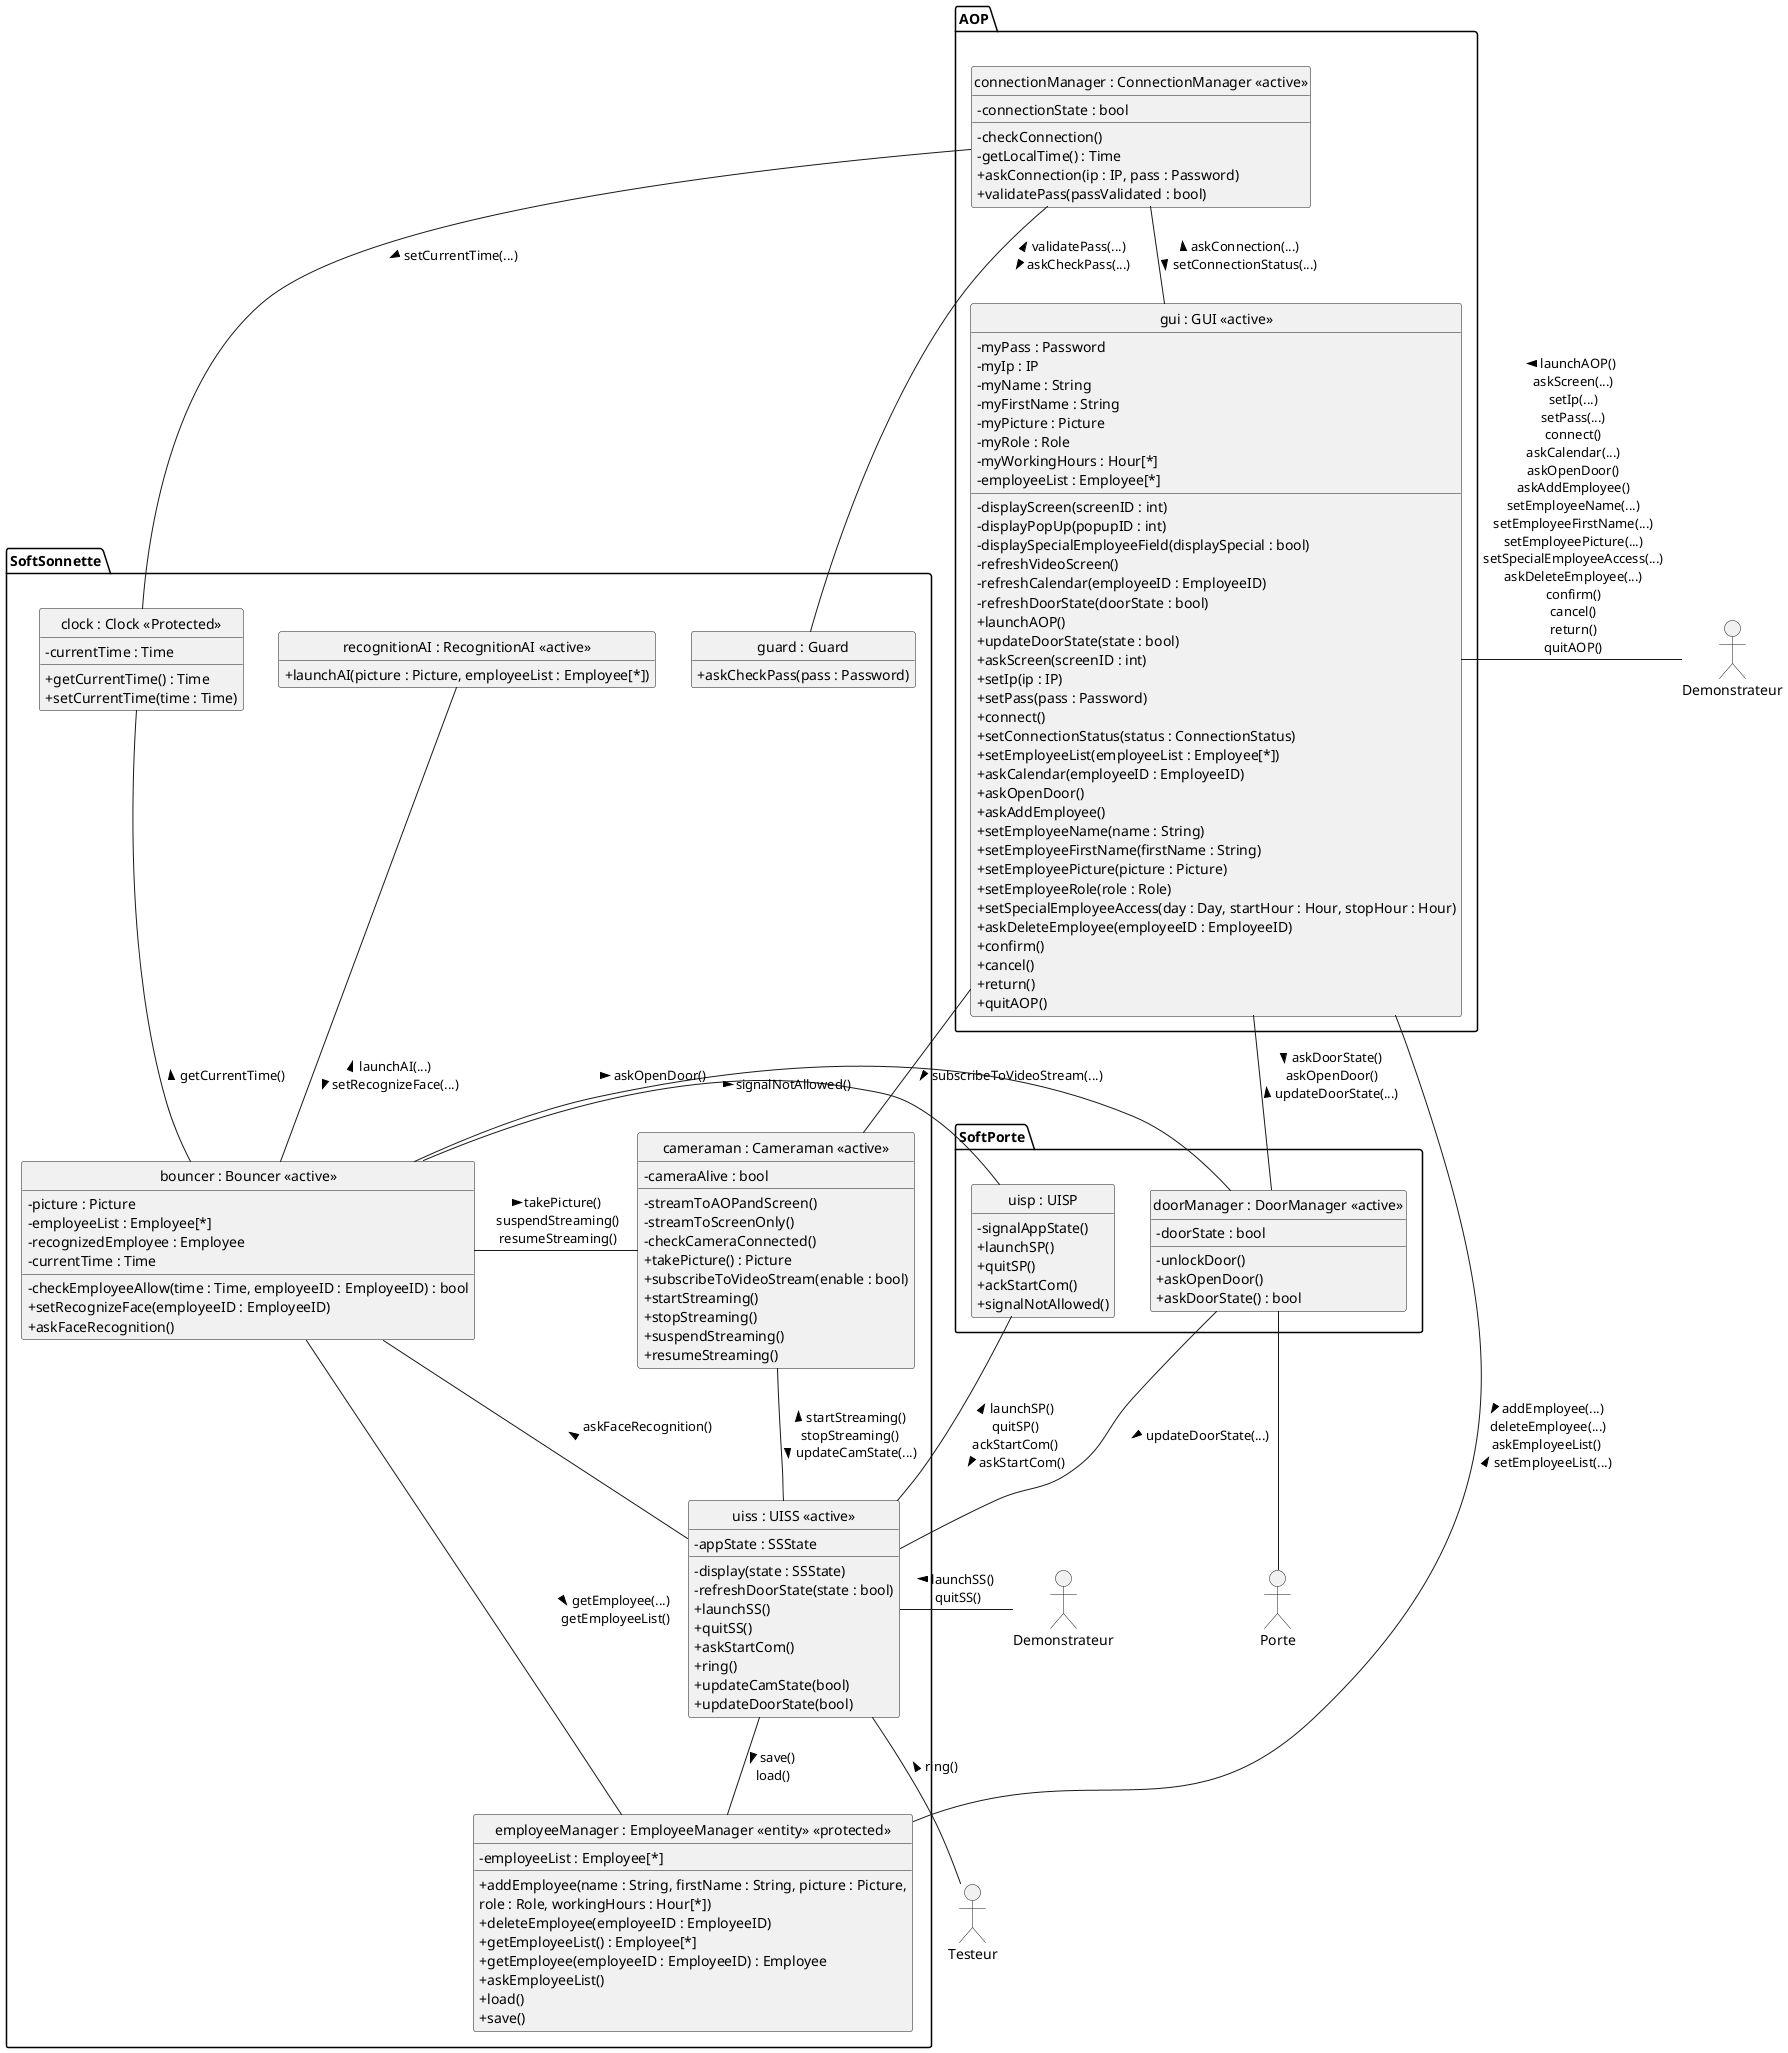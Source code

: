 @startuml
'left to right direction
skinparam classAttributeIconSize 0
skinparam shadowing false
hide circle
hide empty members
'hide fields

allowmixing
actor "Demonstrateur" as Demonstrateur 
actor "Demonstrateur" as Demonstrateur2
actor "Porte" as Porte 
actor "Testeur" as Testeur

package AOP{
    class "gui : GUI <<active>>" as GUI  {
        -myPass : Password
        -myIp : IP
        -myName : String
        -myFirstName : String
        -myPicture : Picture
        -myRole : Role
        -myWorkingHours : Hour[*]
        -employeeList : Employee[*]
        -displayScreen(screenID : int)
        -displayPopUp(popupID : int)
        -displaySpecialEmployeeField(displaySpecial : bool)
        -refreshVideoScreen()
        -refreshCalendar(employeeID : EmployeeID)
        -refreshDoorState(doorState : bool)
		+launchAOP()
        +updateDoorState(state : bool)
		+askScreen(screenID : int)
		+setIp(ip : IP)
		+setPass(pass : Password)
		+connect()
		+setConnectionStatus(status : ConnectionStatus)
        +setEmployeeList(employeeList : Employee[*])
		+askCalendar(employeeID : EmployeeID)
		+askOpenDoor()
		+askAddEmployee()
		+setEmployeeName(name : String)
		+setEmployeeFirstName(firstName : String)
		+setEmployeePicture(picture : Picture)
		+setEmployeeRole(role : Role)
		+setSpecialEmployeeAccess(day : Day, startHour : Hour, stopHour : Hour)
		+askDeleteEmployee(employeeID : EmployeeID)
		+confirm()
		+cancel()
		+return()
		+quitAOP()
    }

    class "connectionManager : ConnectionManager <<active>>" as ConnectionManager  {
        -connectionState : bool
        -checkConnection()
        -getLocalTime() : Time
        +askConnection(ip : IP, pass : Password)
        +validatePass(passValidated : bool)
    }
}

package SoftSonnette{
    class "uiss : UISS <<active>>" as UISS  {
        -appState : SSState
        -display(state : SSState)
        -refreshDoorState(state : bool)
		+launchSS()
		+quitSS()
        +askStartCom()
		+ring()
        +updateCamState(bool)
		+updateDoorState(bool)
    }
    class "cameraman : Cameraman <<active>>" as Cameraman  {
        -cameraAlive : bool
        -streamToAOPandScreen()
        -streamToScreenOnly()
        -checkCameraConnected()
        +takePicture() : Picture
		+subscribeToVideoStream(enable : bool)
        +startStreaming()
        +stopStreaming()
        +suspendStreaming()
        +resumeStreaming()
    }
    class "guard : Guard" as Guard  {
        +askCheckPass(pass : Password)
    }
    class "clock : Clock <<Protected>>" as Clock  {
        -currentTime : Time
        +getCurrentTime() : Time
        +setCurrentTime(time : Time)
    }
    class "bouncer : Bouncer <<active>>" as Bouncer  {
        -picture : Picture
        -employeeList : Employee[*]
        -recognizedEmployee : Employee
        -currentTime : Time
        -checkEmployeeAllow(time : Time, employeeID : EmployeeID) : bool
        +setRecognizeFace(employeeID : EmployeeID)
        +askFaceRecognition()
    }
    class "employeeManager : EmployeeManager <<entity>> <<protected>>" as EmployeeManager  {
        -employeeList : Employee[*]
        +addEmployee(name : String, firstName : String, picture : Picture, 
        role : Role, workingHours : Hour[*])
        +deleteEmployee(employeeID : EmployeeID)
        +getEmployeeList() : Employee[*]
        +getEmployee(employeeID : EmployeeID) : Employee
        +askEmployeeList()
        +load()
        +save()
    }

    class "recognitionAI : RecognitionAI <<active>>" as RecognitionAI  {
	    +launchAI(picture : Picture, employeeList : Employee[*])
    }
}

package SoftPorte{
    class "uisp : UISP" as UISP  {
        -signalAppState()
        +launchSP()
        +quitSP()
        +ackStartCom()
        +signalNotAllowed()
    }
    class "doorManager : DoorManager <<active>>" as DoorManager  {
        -doorState : bool
        -unlockDoor()
        +askOpenDoor()
        +askDoorState() : bool 
    }
}

'GUI link
GUI -down- DoorManager : > askDoorState()\n askOpenDoor()\n< updateDoorState(...)
GUI -right- Demonstrateur : < launchAOP()\n askScreen(...)\n setIp(...)\n setPass(...)\n connect()\n askCalendar(...)\n askOpenDoor()\n askAddEmployee()\n setEmployeeName(...)\n setEmployeeFirstName(...)\n setEmployeePicture(...)\n setSpecialEmployeeAccess(...)\n askDeleteEmployee(...)\n confirm()\n cancel()\n return()\n quitAOP()
GUI -up- ConnectionManager : < askConnection(...)\n> setConnectionStatus(...)
GUI -down- Cameraman : > subscribeToVideoStream(...)

'Bouncer link
Bouncer -down-  EmployeeManager: > getEmployee(...)\n getEmployeeList()
Bouncer -left- Cameraman : < takePicture()\n suspendStreaming()\n resumeStreaming()
Bouncer -up- Clock: > getCurrentTime()
Bouncer -down- UISS : < askFaceRecognition()\n
Bouncer -up- RecognitionAI : < launchAI(...)\n> setRecognizeFace(...)
Bouncer -left- DoorManager : > askOpenDoor()
Bouncer -left- UISP : \n< signalNotAllowed() 

'UISS link
UISS -down- Testeur: < ring()
UISS -- EmployeeManager: > save()\n load()
UISS -right- Demonstrateur2 : < launchSS()\n quitSS()
UISS -left- Cameraman : < startStreaming()\n stopStreaming() \n> updateCamState(...)
UISS -right- UISP: > launchSP() \n quitSP() \n ackStartCom() \n< askStartCom()
UISS -right-  DoorManager: < updateDoorState(...)

'ConnectionManager link
ConnectionManager -right-- Clock : > setCurrentTime(...)
ConnectionManager -right- Guard : < validatePass(...)\n> askCheckPass(...)

'EmployeeManager link
GUI -down- EmployeeManager: > addEmployee(...)\n deleteEmployee(...)\n askEmployeeList() \n< setEmployeeList(...)

'DoorManager link
DoorManager -- Porte
'DoorManager -[#transparent]down- UISP


@enduml